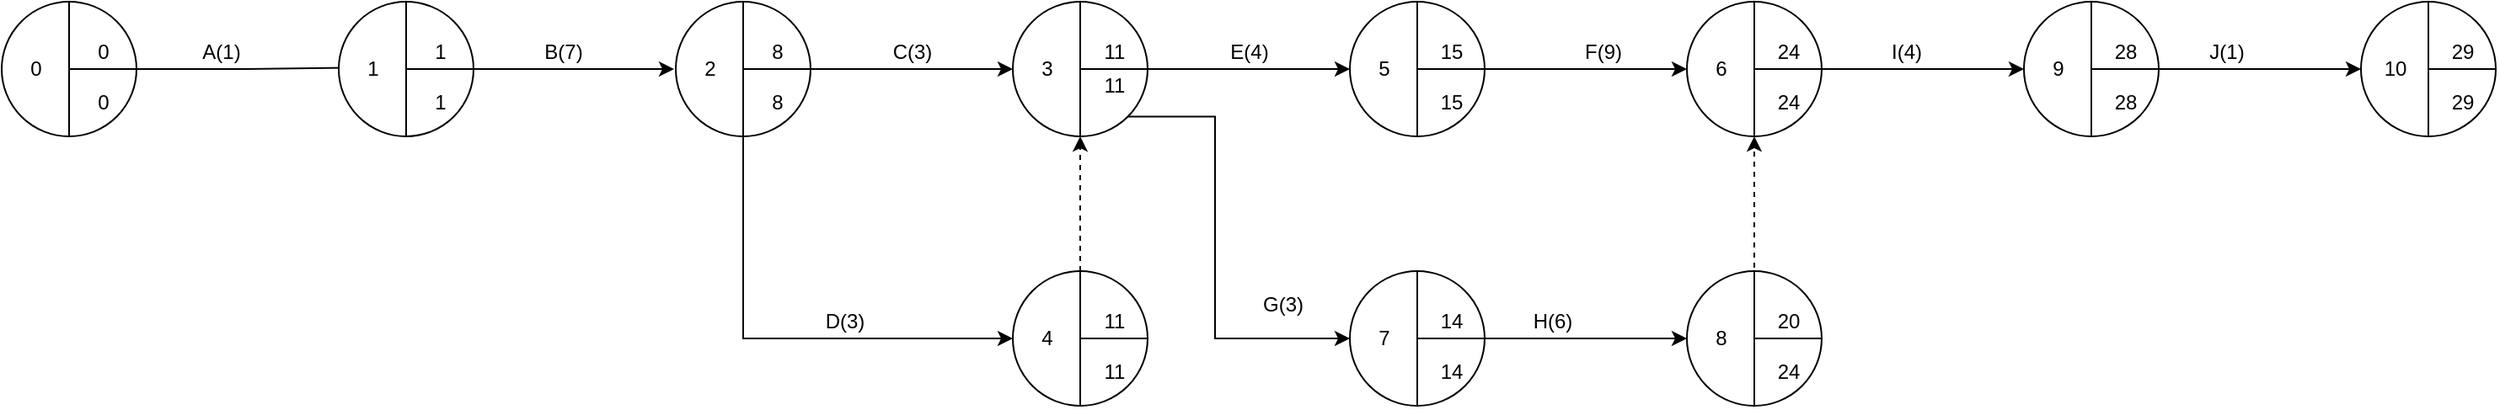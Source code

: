 <mxfile version="14.7.6" type="github">
  <diagram id="uu7FoybcivJgNdqltXZU" name="Page-1">
    <mxGraphModel dx="1485" dy="587" grid="1" gridSize="10" guides="1" tooltips="1" connect="1" arrows="1" fold="1" page="1" pageScale="1" pageWidth="827" pageHeight="1169" math="0" shadow="0">
      <root>
        <mxCell id="0" />
        <mxCell id="1" parent="0" />
        <mxCell id="RanTuXHVPCkJCCFHgyCo-37" style="edgeStyle=orthogonalEdgeStyle;rounded=0;orthogonalLoop=1;jettySize=auto;html=1;exitX=1;exitY=0.5;exitDx=0;exitDy=0;entryX=0.011;entryY=0.457;entryDx=0;entryDy=0;entryPerimeter=0;" edge="1" parent="1" source="RanTuXHVPCkJCCFHgyCo-1" target="RanTuXHVPCkJCCFHgyCo-12">
          <mxGeometry relative="1" as="geometry" />
        </mxCell>
        <mxCell id="RanTuXHVPCkJCCFHgyCo-1" value="" style="ellipse;whiteSpace=wrap;html=1;aspect=fixed;" vertex="1" parent="1">
          <mxGeometry x="80" y="80" width="80" height="80" as="geometry" />
        </mxCell>
        <mxCell id="RanTuXHVPCkJCCFHgyCo-2" value="" style="endArrow=none;html=1;entryX=0.5;entryY=0;entryDx=0;entryDy=0;exitX=0.5;exitY=1;exitDx=0;exitDy=0;" edge="1" parent="1" source="RanTuXHVPCkJCCFHgyCo-1" target="RanTuXHVPCkJCCFHgyCo-1">
          <mxGeometry width="50" height="50" relative="1" as="geometry">
            <mxPoint x="220" y="160" as="sourcePoint" />
            <mxPoint x="270" y="110" as="targetPoint" />
          </mxGeometry>
        </mxCell>
        <mxCell id="RanTuXHVPCkJCCFHgyCo-3" value="" style="endArrow=none;html=1;exitX=1;exitY=0.5;exitDx=0;exitDy=0;" edge="1" parent="1" source="RanTuXHVPCkJCCFHgyCo-1">
          <mxGeometry width="50" height="50" relative="1" as="geometry">
            <mxPoint x="190" y="150" as="sourcePoint" />
            <mxPoint x="120" y="120" as="targetPoint" />
          </mxGeometry>
        </mxCell>
        <mxCell id="RanTuXHVPCkJCCFHgyCo-4" value="0" style="text;html=1;align=center;verticalAlign=middle;resizable=0;points=[];autosize=1;strokeColor=none;" vertex="1" parent="1">
          <mxGeometry x="130" y="100" width="20" height="20" as="geometry" />
        </mxCell>
        <mxCell id="RanTuXHVPCkJCCFHgyCo-5" value="0" style="text;html=1;align=center;verticalAlign=middle;resizable=0;points=[];autosize=1;strokeColor=none;" vertex="1" parent="1">
          <mxGeometry x="130" y="130" width="20" height="20" as="geometry" />
        </mxCell>
        <mxCell id="RanTuXHVPCkJCCFHgyCo-6" value="0" style="text;html=1;align=center;verticalAlign=middle;resizable=0;points=[];autosize=1;strokeColor=none;" vertex="1" parent="1">
          <mxGeometry x="90" y="110" width="20" height="20" as="geometry" />
        </mxCell>
        <mxCell id="RanTuXHVPCkJCCFHgyCo-41" style="edgeStyle=orthogonalEdgeStyle;rounded=0;orthogonalLoop=1;jettySize=auto;html=1;exitX=1;exitY=0.5;exitDx=0;exitDy=0;" edge="1" parent="1" source="RanTuXHVPCkJCCFHgyCo-7">
          <mxGeometry relative="1" as="geometry">
            <mxPoint x="479" y="120" as="targetPoint" />
          </mxGeometry>
        </mxCell>
        <mxCell id="RanTuXHVPCkJCCFHgyCo-7" value="" style="ellipse;whiteSpace=wrap;html=1;aspect=fixed;" vertex="1" parent="1">
          <mxGeometry x="280" y="80" width="80" height="80" as="geometry" />
        </mxCell>
        <mxCell id="RanTuXHVPCkJCCFHgyCo-8" value="" style="endArrow=none;html=1;entryX=0.5;entryY=0;entryDx=0;entryDy=0;exitX=0.5;exitY=1;exitDx=0;exitDy=0;" edge="1" parent="1" source="RanTuXHVPCkJCCFHgyCo-7" target="RanTuXHVPCkJCCFHgyCo-7">
          <mxGeometry width="50" height="50" relative="1" as="geometry">
            <mxPoint x="420" y="160" as="sourcePoint" />
            <mxPoint x="470" y="110" as="targetPoint" />
          </mxGeometry>
        </mxCell>
        <mxCell id="RanTuXHVPCkJCCFHgyCo-9" value="" style="endArrow=none;html=1;exitX=1;exitY=0.5;exitDx=0;exitDy=0;" edge="1" parent="1" source="RanTuXHVPCkJCCFHgyCo-7">
          <mxGeometry width="50" height="50" relative="1" as="geometry">
            <mxPoint x="390" y="150" as="sourcePoint" />
            <mxPoint x="320" y="120" as="targetPoint" />
          </mxGeometry>
        </mxCell>
        <mxCell id="RanTuXHVPCkJCCFHgyCo-10" value="1" style="text;html=1;align=center;verticalAlign=middle;resizable=0;points=[];autosize=1;strokeColor=none;" vertex="1" parent="1">
          <mxGeometry x="330" y="100" width="20" height="20" as="geometry" />
        </mxCell>
        <mxCell id="RanTuXHVPCkJCCFHgyCo-11" value="1" style="text;html=1;align=center;verticalAlign=middle;resizable=0;points=[];autosize=1;strokeColor=none;" vertex="1" parent="1">
          <mxGeometry x="330" y="130" width="20" height="20" as="geometry" />
        </mxCell>
        <mxCell id="RanTuXHVPCkJCCFHgyCo-12" value="1" style="text;html=1;align=center;verticalAlign=middle;resizable=0;points=[];autosize=1;strokeColor=none;" vertex="1" parent="1">
          <mxGeometry x="290" y="110" width="20" height="20" as="geometry" />
        </mxCell>
        <mxCell id="RanTuXHVPCkJCCFHgyCo-62" style="edgeStyle=orthogonalEdgeStyle;rounded=0;orthogonalLoop=1;jettySize=auto;html=1;exitX=1;exitY=0.5;exitDx=0;exitDy=0;entryX=0;entryY=0.5;entryDx=0;entryDy=0;" edge="1" parent="1" source="RanTuXHVPCkJCCFHgyCo-13" target="RanTuXHVPCkJCCFHgyCo-50">
          <mxGeometry relative="1" as="geometry" />
        </mxCell>
        <mxCell id="RanTuXHVPCkJCCFHgyCo-63" style="edgeStyle=orthogonalEdgeStyle;rounded=0;orthogonalLoop=1;jettySize=auto;html=1;exitX=0.5;exitY=1;exitDx=0;exitDy=0;entryX=0;entryY=0.5;entryDx=0;entryDy=0;" edge="1" parent="1" source="RanTuXHVPCkJCCFHgyCo-13" target="RanTuXHVPCkJCCFHgyCo-56">
          <mxGeometry relative="1" as="geometry" />
        </mxCell>
        <mxCell id="RanTuXHVPCkJCCFHgyCo-13" value="" style="ellipse;whiteSpace=wrap;html=1;aspect=fixed;" vertex="1" parent="1">
          <mxGeometry x="480" y="80" width="80" height="80" as="geometry" />
        </mxCell>
        <mxCell id="RanTuXHVPCkJCCFHgyCo-14" value="" style="endArrow=none;html=1;entryX=0.5;entryY=0;entryDx=0;entryDy=0;exitX=0.5;exitY=1;exitDx=0;exitDy=0;" edge="1" parent="1" source="RanTuXHVPCkJCCFHgyCo-13" target="RanTuXHVPCkJCCFHgyCo-13">
          <mxGeometry width="50" height="50" relative="1" as="geometry">
            <mxPoint x="620" y="160" as="sourcePoint" />
            <mxPoint x="670" y="110" as="targetPoint" />
          </mxGeometry>
        </mxCell>
        <mxCell id="RanTuXHVPCkJCCFHgyCo-15" value="" style="endArrow=none;html=1;exitX=1;exitY=0.5;exitDx=0;exitDy=0;" edge="1" parent="1" source="RanTuXHVPCkJCCFHgyCo-13">
          <mxGeometry width="50" height="50" relative="1" as="geometry">
            <mxPoint x="590" y="150" as="sourcePoint" />
            <mxPoint x="520" y="120" as="targetPoint" />
          </mxGeometry>
        </mxCell>
        <mxCell id="RanTuXHVPCkJCCFHgyCo-16" value="8" style="text;html=1;align=center;verticalAlign=middle;resizable=0;points=[];autosize=1;strokeColor=none;" vertex="1" parent="1">
          <mxGeometry x="530" y="100" width="20" height="20" as="geometry" />
        </mxCell>
        <mxCell id="RanTuXHVPCkJCCFHgyCo-17" value="8" style="text;html=1;align=center;verticalAlign=middle;resizable=0;points=[];autosize=1;strokeColor=none;" vertex="1" parent="1">
          <mxGeometry x="530" y="130" width="20" height="20" as="geometry" />
        </mxCell>
        <mxCell id="RanTuXHVPCkJCCFHgyCo-18" value="2" style="text;html=1;align=center;verticalAlign=middle;resizable=0;points=[];autosize=1;strokeColor=none;" vertex="1" parent="1">
          <mxGeometry x="490" y="110" width="20" height="20" as="geometry" />
        </mxCell>
        <mxCell id="RanTuXHVPCkJCCFHgyCo-38" value="A(1)" style="text;html=1;align=center;verticalAlign=middle;resizable=0;points=[];autosize=1;strokeColor=none;" vertex="1" parent="1">
          <mxGeometry x="190" y="100" width="40" height="20" as="geometry" />
        </mxCell>
        <mxCell id="RanTuXHVPCkJCCFHgyCo-42" value="B(7)" style="text;html=1;align=center;verticalAlign=middle;resizable=0;points=[];autosize=1;strokeColor=none;" vertex="1" parent="1">
          <mxGeometry x="393" y="100" width="40" height="20" as="geometry" />
        </mxCell>
        <mxCell id="RanTuXHVPCkJCCFHgyCo-73" style="edgeStyle=orthogonalEdgeStyle;rounded=0;orthogonalLoop=1;jettySize=auto;html=1;exitX=1;exitY=0.5;exitDx=0;exitDy=0;entryX=0;entryY=0.5;entryDx=0;entryDy=0;" edge="1" parent="1" source="RanTuXHVPCkJCCFHgyCo-50" target="RanTuXHVPCkJCCFHgyCo-67">
          <mxGeometry relative="1" as="geometry" />
        </mxCell>
        <mxCell id="RanTuXHVPCkJCCFHgyCo-97" style="edgeStyle=orthogonalEdgeStyle;rounded=0;orthogonalLoop=1;jettySize=auto;html=1;exitX=1;exitY=1;exitDx=0;exitDy=0;entryX=0;entryY=0.5;entryDx=0;entryDy=0;" edge="1" parent="1" source="RanTuXHVPCkJCCFHgyCo-50" target="RanTuXHVPCkJCCFHgyCo-84">
          <mxGeometry relative="1" as="geometry">
            <mxPoint x="790" y="170" as="targetPoint" />
            <Array as="points">
              <mxPoint x="800" y="148" />
              <mxPoint x="800" y="280" />
            </Array>
          </mxGeometry>
        </mxCell>
        <mxCell id="RanTuXHVPCkJCCFHgyCo-50" value="" style="ellipse;whiteSpace=wrap;html=1;aspect=fixed;" vertex="1" parent="1">
          <mxGeometry x="680" y="80" width="80" height="80" as="geometry" />
        </mxCell>
        <mxCell id="RanTuXHVPCkJCCFHgyCo-51" value="" style="endArrow=none;html=1;entryX=0.5;entryY=0;entryDx=0;entryDy=0;exitX=0.5;exitY=1;exitDx=0;exitDy=0;" edge="1" parent="1" source="RanTuXHVPCkJCCFHgyCo-50" target="RanTuXHVPCkJCCFHgyCo-50">
          <mxGeometry width="50" height="50" relative="1" as="geometry">
            <mxPoint x="820" y="160" as="sourcePoint" />
            <mxPoint x="870" y="110" as="targetPoint" />
          </mxGeometry>
        </mxCell>
        <mxCell id="RanTuXHVPCkJCCFHgyCo-52" value="" style="endArrow=none;html=1;exitX=1;exitY=0.5;exitDx=0;exitDy=0;" edge="1" parent="1" source="RanTuXHVPCkJCCFHgyCo-50">
          <mxGeometry width="50" height="50" relative="1" as="geometry">
            <mxPoint x="790" y="150" as="sourcePoint" />
            <mxPoint x="720" y="120" as="targetPoint" />
          </mxGeometry>
        </mxCell>
        <mxCell id="RanTuXHVPCkJCCFHgyCo-53" value="11" style="text;html=1;align=center;verticalAlign=middle;resizable=0;points=[];autosize=1;strokeColor=none;" vertex="1" parent="1">
          <mxGeometry x="725" y="100" width="30" height="20" as="geometry" />
        </mxCell>
        <mxCell id="RanTuXHVPCkJCCFHgyCo-54" value="11" style="text;html=1;align=center;verticalAlign=middle;resizable=0;points=[];autosize=1;strokeColor=none;" vertex="1" parent="1">
          <mxGeometry x="725" y="120" width="30" height="20" as="geometry" />
        </mxCell>
        <mxCell id="RanTuXHVPCkJCCFHgyCo-55" value="3" style="text;html=1;align=center;verticalAlign=middle;resizable=0;points=[];autosize=1;strokeColor=none;" vertex="1" parent="1">
          <mxGeometry x="690" y="110" width="20" height="20" as="geometry" />
        </mxCell>
        <mxCell id="RanTuXHVPCkJCCFHgyCo-56" value="" style="ellipse;whiteSpace=wrap;html=1;aspect=fixed;" vertex="1" parent="1">
          <mxGeometry x="680" y="240" width="80" height="80" as="geometry" />
        </mxCell>
        <mxCell id="RanTuXHVPCkJCCFHgyCo-57" value="" style="endArrow=none;html=1;entryX=0.5;entryY=0;entryDx=0;entryDy=0;exitX=0.5;exitY=1;exitDx=0;exitDy=0;" edge="1" parent="1" source="RanTuXHVPCkJCCFHgyCo-56" target="RanTuXHVPCkJCCFHgyCo-56">
          <mxGeometry width="50" height="50" relative="1" as="geometry">
            <mxPoint x="820" y="320" as="sourcePoint" />
            <mxPoint x="870" y="270" as="targetPoint" />
          </mxGeometry>
        </mxCell>
        <mxCell id="RanTuXHVPCkJCCFHgyCo-58" value="" style="endArrow=none;html=1;exitX=1;exitY=0.5;exitDx=0;exitDy=0;" edge="1" parent="1" source="RanTuXHVPCkJCCFHgyCo-56">
          <mxGeometry width="50" height="50" relative="1" as="geometry">
            <mxPoint x="790" y="310" as="sourcePoint" />
            <mxPoint x="720" y="280" as="targetPoint" />
          </mxGeometry>
        </mxCell>
        <mxCell id="RanTuXHVPCkJCCFHgyCo-59" value="11" style="text;html=1;align=center;verticalAlign=middle;resizable=0;points=[];autosize=1;strokeColor=none;" vertex="1" parent="1">
          <mxGeometry x="725" y="260" width="30" height="20" as="geometry" />
        </mxCell>
        <mxCell id="RanTuXHVPCkJCCFHgyCo-60" value="11" style="text;html=1;align=center;verticalAlign=middle;resizable=0;points=[];autosize=1;strokeColor=none;" vertex="1" parent="1">
          <mxGeometry x="725" y="290" width="30" height="20" as="geometry" />
        </mxCell>
        <mxCell id="RanTuXHVPCkJCCFHgyCo-61" value="4" style="text;html=1;align=center;verticalAlign=middle;resizable=0;points=[];autosize=1;strokeColor=none;" vertex="1" parent="1">
          <mxGeometry x="690" y="270" width="20" height="20" as="geometry" />
        </mxCell>
        <mxCell id="RanTuXHVPCkJCCFHgyCo-64" value="C(3)" style="text;html=1;align=center;verticalAlign=middle;resizable=0;points=[];autosize=1;strokeColor=none;" vertex="1" parent="1">
          <mxGeometry x="600" y="100" width="40" height="20" as="geometry" />
        </mxCell>
        <mxCell id="RanTuXHVPCkJCCFHgyCo-65" value="D(3)" style="text;html=1;align=center;verticalAlign=middle;resizable=0;points=[];autosize=1;strokeColor=none;" vertex="1" parent="1">
          <mxGeometry x="560" y="260" width="40" height="20" as="geometry" />
        </mxCell>
        <mxCell id="RanTuXHVPCkJCCFHgyCo-66" value="" style="html=1;labelBackgroundColor=#ffffff;startArrow=none;startFill=0;startSize=6;endArrow=classic;endFill=1;endSize=6;jettySize=auto;orthogonalLoop=1;strokeWidth=1;dashed=1;fontSize=14;entryX=0.5;entryY=1;entryDx=0;entryDy=0;exitX=0.5;exitY=0;exitDx=0;exitDy=0;" edge="1" parent="1" source="RanTuXHVPCkJCCFHgyCo-56" target="RanTuXHVPCkJCCFHgyCo-50">
          <mxGeometry width="60" height="60" relative="1" as="geometry">
            <mxPoint x="620" y="230" as="sourcePoint" />
            <mxPoint x="680" y="170" as="targetPoint" />
          </mxGeometry>
        </mxCell>
        <mxCell id="RanTuXHVPCkJCCFHgyCo-81" style="edgeStyle=orthogonalEdgeStyle;rounded=0;orthogonalLoop=1;jettySize=auto;html=1;exitX=1;exitY=0.5;exitDx=0;exitDy=0;entryX=0;entryY=0.5;entryDx=0;entryDy=0;" edge="1" parent="1" source="RanTuXHVPCkJCCFHgyCo-67" target="RanTuXHVPCkJCCFHgyCo-75">
          <mxGeometry relative="1" as="geometry" />
        </mxCell>
        <mxCell id="RanTuXHVPCkJCCFHgyCo-67" value="" style="ellipse;whiteSpace=wrap;html=1;aspect=fixed;" vertex="1" parent="1">
          <mxGeometry x="880" y="80" width="80" height="80" as="geometry" />
        </mxCell>
        <mxCell id="RanTuXHVPCkJCCFHgyCo-68" value="" style="endArrow=none;html=1;entryX=0.5;entryY=0;entryDx=0;entryDy=0;exitX=0.5;exitY=1;exitDx=0;exitDy=0;" edge="1" parent="1" source="RanTuXHVPCkJCCFHgyCo-67" target="RanTuXHVPCkJCCFHgyCo-67">
          <mxGeometry width="50" height="50" relative="1" as="geometry">
            <mxPoint x="1020" y="160" as="sourcePoint" />
            <mxPoint x="1070" y="110" as="targetPoint" />
          </mxGeometry>
        </mxCell>
        <mxCell id="RanTuXHVPCkJCCFHgyCo-69" value="" style="endArrow=none;html=1;exitX=1;exitY=0.5;exitDx=0;exitDy=0;" edge="1" parent="1" source="RanTuXHVPCkJCCFHgyCo-67">
          <mxGeometry width="50" height="50" relative="1" as="geometry">
            <mxPoint x="990" y="150" as="sourcePoint" />
            <mxPoint x="920" y="120" as="targetPoint" />
          </mxGeometry>
        </mxCell>
        <mxCell id="RanTuXHVPCkJCCFHgyCo-70" value="15" style="text;html=1;align=center;verticalAlign=middle;resizable=0;points=[];autosize=1;strokeColor=none;" vertex="1" parent="1">
          <mxGeometry x="925" y="100" width="30" height="20" as="geometry" />
        </mxCell>
        <mxCell id="RanTuXHVPCkJCCFHgyCo-71" value="15" style="text;html=1;align=center;verticalAlign=middle;resizable=0;points=[];autosize=1;strokeColor=none;" vertex="1" parent="1">
          <mxGeometry x="925" y="130" width="30" height="20" as="geometry" />
        </mxCell>
        <mxCell id="RanTuXHVPCkJCCFHgyCo-72" value="5" style="text;html=1;align=center;verticalAlign=middle;resizable=0;points=[];autosize=1;strokeColor=none;" vertex="1" parent="1">
          <mxGeometry x="890" y="110" width="20" height="20" as="geometry" />
        </mxCell>
        <mxCell id="RanTuXHVPCkJCCFHgyCo-74" value="E(4)" style="text;html=1;align=center;verticalAlign=middle;resizable=0;points=[];autosize=1;strokeColor=none;" vertex="1" parent="1">
          <mxGeometry x="800" y="100" width="40" height="20" as="geometry" />
        </mxCell>
        <mxCell id="RanTuXHVPCkJCCFHgyCo-113" style="edgeStyle=orthogonalEdgeStyle;rounded=0;orthogonalLoop=1;jettySize=auto;html=1;exitX=1;exitY=0.5;exitDx=0;exitDy=0;entryX=0;entryY=0.5;entryDx=0;entryDy=0;" edge="1" parent="1" source="RanTuXHVPCkJCCFHgyCo-75" target="RanTuXHVPCkJCCFHgyCo-101">
          <mxGeometry relative="1" as="geometry" />
        </mxCell>
        <mxCell id="RanTuXHVPCkJCCFHgyCo-75" value="" style="ellipse;whiteSpace=wrap;html=1;aspect=fixed;" vertex="1" parent="1">
          <mxGeometry x="1080" y="80" width="80" height="80" as="geometry" />
        </mxCell>
        <mxCell id="RanTuXHVPCkJCCFHgyCo-76" value="" style="endArrow=none;html=1;entryX=0.5;entryY=0;entryDx=0;entryDy=0;exitX=0.5;exitY=1;exitDx=0;exitDy=0;" edge="1" parent="1" source="RanTuXHVPCkJCCFHgyCo-75" target="RanTuXHVPCkJCCFHgyCo-75">
          <mxGeometry width="50" height="50" relative="1" as="geometry">
            <mxPoint x="1220" y="160" as="sourcePoint" />
            <mxPoint x="1270" y="110" as="targetPoint" />
          </mxGeometry>
        </mxCell>
        <mxCell id="RanTuXHVPCkJCCFHgyCo-77" value="" style="endArrow=none;html=1;exitX=1;exitY=0.5;exitDx=0;exitDy=0;" edge="1" parent="1" source="RanTuXHVPCkJCCFHgyCo-75">
          <mxGeometry width="50" height="50" relative="1" as="geometry">
            <mxPoint x="1190" y="150" as="sourcePoint" />
            <mxPoint x="1120" y="120" as="targetPoint" />
          </mxGeometry>
        </mxCell>
        <mxCell id="RanTuXHVPCkJCCFHgyCo-78" value="24" style="text;html=1;align=center;verticalAlign=middle;resizable=0;points=[];autosize=1;strokeColor=none;" vertex="1" parent="1">
          <mxGeometry x="1125" y="100" width="30" height="20" as="geometry" />
        </mxCell>
        <mxCell id="RanTuXHVPCkJCCFHgyCo-79" value="24" style="text;html=1;align=center;verticalAlign=middle;resizable=0;points=[];autosize=1;strokeColor=none;" vertex="1" parent="1">
          <mxGeometry x="1125" y="130" width="30" height="20" as="geometry" />
        </mxCell>
        <mxCell id="RanTuXHVPCkJCCFHgyCo-80" value="6" style="text;html=1;align=center;verticalAlign=middle;resizable=0;points=[];autosize=1;strokeColor=none;" vertex="1" parent="1">
          <mxGeometry x="1090" y="110" width="20" height="20" as="geometry" />
        </mxCell>
        <mxCell id="RanTuXHVPCkJCCFHgyCo-82" value="F(9)" style="text;html=1;align=center;verticalAlign=middle;resizable=0;points=[];autosize=1;strokeColor=none;" vertex="1" parent="1">
          <mxGeometry x="1010" y="100" width="40" height="20" as="geometry" />
        </mxCell>
        <mxCell id="RanTuXHVPCkJCCFHgyCo-83" style="edgeStyle=orthogonalEdgeStyle;rounded=0;orthogonalLoop=1;jettySize=auto;html=1;exitX=1;exitY=0.5;exitDx=0;exitDy=0;entryX=0;entryY=0.5;entryDx=0;entryDy=0;" edge="1" parent="1" source="RanTuXHVPCkJCCFHgyCo-84" target="RanTuXHVPCkJCCFHgyCo-90">
          <mxGeometry relative="1" as="geometry" />
        </mxCell>
        <mxCell id="RanTuXHVPCkJCCFHgyCo-84" value="" style="ellipse;whiteSpace=wrap;html=1;aspect=fixed;" vertex="1" parent="1">
          <mxGeometry x="880" y="240" width="80" height="80" as="geometry" />
        </mxCell>
        <mxCell id="RanTuXHVPCkJCCFHgyCo-85" value="" style="endArrow=none;html=1;entryX=0.5;entryY=0;entryDx=0;entryDy=0;exitX=0.5;exitY=1;exitDx=0;exitDy=0;" edge="1" parent="1" source="RanTuXHVPCkJCCFHgyCo-84" target="RanTuXHVPCkJCCFHgyCo-84">
          <mxGeometry width="50" height="50" relative="1" as="geometry">
            <mxPoint x="1020" y="320" as="sourcePoint" />
            <mxPoint x="1070" y="270" as="targetPoint" />
          </mxGeometry>
        </mxCell>
        <mxCell id="RanTuXHVPCkJCCFHgyCo-86" value="" style="endArrow=none;html=1;exitX=1;exitY=0.5;exitDx=0;exitDy=0;" edge="1" parent="1" source="RanTuXHVPCkJCCFHgyCo-84">
          <mxGeometry width="50" height="50" relative="1" as="geometry">
            <mxPoint x="990" y="310" as="sourcePoint" />
            <mxPoint x="920" y="280" as="targetPoint" />
          </mxGeometry>
        </mxCell>
        <mxCell id="RanTuXHVPCkJCCFHgyCo-87" value="14" style="text;html=1;align=center;verticalAlign=middle;resizable=0;points=[];autosize=1;strokeColor=none;" vertex="1" parent="1">
          <mxGeometry x="925" y="260" width="30" height="20" as="geometry" />
        </mxCell>
        <mxCell id="RanTuXHVPCkJCCFHgyCo-88" value="14" style="text;html=1;align=center;verticalAlign=middle;resizable=0;points=[];autosize=1;strokeColor=none;" vertex="1" parent="1">
          <mxGeometry x="925" y="290" width="30" height="20" as="geometry" />
        </mxCell>
        <mxCell id="RanTuXHVPCkJCCFHgyCo-89" value="7" style="text;html=1;align=center;verticalAlign=middle;resizable=0;points=[];autosize=1;strokeColor=none;" vertex="1" parent="1">
          <mxGeometry x="890" y="270" width="20" height="20" as="geometry" />
        </mxCell>
        <mxCell id="RanTuXHVPCkJCCFHgyCo-90" value="" style="ellipse;whiteSpace=wrap;html=1;aspect=fixed;" vertex="1" parent="1">
          <mxGeometry x="1080" y="240" width="80" height="80" as="geometry" />
        </mxCell>
        <mxCell id="RanTuXHVPCkJCCFHgyCo-91" value="" style="endArrow=none;html=1;entryX=0.5;entryY=0;entryDx=0;entryDy=0;exitX=0.5;exitY=1;exitDx=0;exitDy=0;" edge="1" parent="1" source="RanTuXHVPCkJCCFHgyCo-90" target="RanTuXHVPCkJCCFHgyCo-90">
          <mxGeometry width="50" height="50" relative="1" as="geometry">
            <mxPoint x="1220" y="320" as="sourcePoint" />
            <mxPoint x="1270" y="270" as="targetPoint" />
          </mxGeometry>
        </mxCell>
        <mxCell id="RanTuXHVPCkJCCFHgyCo-92" value="" style="endArrow=none;html=1;exitX=1;exitY=0.5;exitDx=0;exitDy=0;" edge="1" parent="1" source="RanTuXHVPCkJCCFHgyCo-90">
          <mxGeometry width="50" height="50" relative="1" as="geometry">
            <mxPoint x="1190" y="310" as="sourcePoint" />
            <mxPoint x="1120" y="280" as="targetPoint" />
          </mxGeometry>
        </mxCell>
        <mxCell id="RanTuXHVPCkJCCFHgyCo-93" value="20" style="text;html=1;align=center;verticalAlign=middle;resizable=0;points=[];autosize=1;strokeColor=none;" vertex="1" parent="1">
          <mxGeometry x="1125" y="260" width="30" height="20" as="geometry" />
        </mxCell>
        <mxCell id="RanTuXHVPCkJCCFHgyCo-94" value="24" style="text;html=1;align=center;verticalAlign=middle;resizable=0;points=[];autosize=1;strokeColor=none;" vertex="1" parent="1">
          <mxGeometry x="1125" y="290" width="30" height="20" as="geometry" />
        </mxCell>
        <mxCell id="RanTuXHVPCkJCCFHgyCo-95" value="8" style="text;html=1;align=center;verticalAlign=middle;resizable=0;points=[];autosize=1;strokeColor=none;" vertex="1" parent="1">
          <mxGeometry x="1090" y="270" width="20" height="20" as="geometry" />
        </mxCell>
        <mxCell id="RanTuXHVPCkJCCFHgyCo-98" value="G(3)" style="text;html=1;align=center;verticalAlign=middle;resizable=0;points=[];autosize=1;strokeColor=none;" vertex="1" parent="1">
          <mxGeometry x="820" y="250" width="40" height="20" as="geometry" />
        </mxCell>
        <mxCell id="RanTuXHVPCkJCCFHgyCo-99" value="H(6)" style="text;html=1;align=center;verticalAlign=middle;resizable=0;points=[];autosize=1;strokeColor=none;" vertex="1" parent="1">
          <mxGeometry x="980" y="260" width="40" height="20" as="geometry" />
        </mxCell>
        <mxCell id="RanTuXHVPCkJCCFHgyCo-100" value="" style="html=1;labelBackgroundColor=#ffffff;startArrow=none;startFill=0;startSize=6;endArrow=classic;endFill=1;endSize=6;jettySize=auto;orthogonalLoop=1;strokeWidth=1;dashed=1;fontSize=14;entryX=0.5;entryY=1;entryDx=0;entryDy=0;" edge="1" parent="1" target="RanTuXHVPCkJCCFHgyCo-75">
          <mxGeometry width="60" height="60" relative="1" as="geometry">
            <mxPoint x="1120" y="250" as="sourcePoint" />
            <mxPoint x="730" y="170" as="targetPoint" />
          </mxGeometry>
        </mxCell>
        <mxCell id="RanTuXHVPCkJCCFHgyCo-115" style="edgeStyle=orthogonalEdgeStyle;rounded=0;orthogonalLoop=1;jettySize=auto;html=1;exitX=1;exitY=0.5;exitDx=0;exitDy=0;entryX=0;entryY=0.5;entryDx=0;entryDy=0;" edge="1" parent="1" source="RanTuXHVPCkJCCFHgyCo-101" target="RanTuXHVPCkJCCFHgyCo-107">
          <mxGeometry relative="1" as="geometry" />
        </mxCell>
        <mxCell id="RanTuXHVPCkJCCFHgyCo-101" value="" style="ellipse;whiteSpace=wrap;html=1;aspect=fixed;" vertex="1" parent="1">
          <mxGeometry x="1280" y="80" width="80" height="80" as="geometry" />
        </mxCell>
        <mxCell id="RanTuXHVPCkJCCFHgyCo-102" value="" style="endArrow=none;html=1;entryX=0.5;entryY=0;entryDx=0;entryDy=0;exitX=0.5;exitY=1;exitDx=0;exitDy=0;" edge="1" parent="1" source="RanTuXHVPCkJCCFHgyCo-101" target="RanTuXHVPCkJCCFHgyCo-101">
          <mxGeometry width="50" height="50" relative="1" as="geometry">
            <mxPoint x="1420" y="160" as="sourcePoint" />
            <mxPoint x="1470" y="110" as="targetPoint" />
          </mxGeometry>
        </mxCell>
        <mxCell id="RanTuXHVPCkJCCFHgyCo-103" value="" style="endArrow=none;html=1;exitX=1;exitY=0.5;exitDx=0;exitDy=0;" edge="1" parent="1" source="RanTuXHVPCkJCCFHgyCo-101">
          <mxGeometry width="50" height="50" relative="1" as="geometry">
            <mxPoint x="1390" y="150" as="sourcePoint" />
            <mxPoint x="1320" y="120" as="targetPoint" />
          </mxGeometry>
        </mxCell>
        <mxCell id="RanTuXHVPCkJCCFHgyCo-104" value="28" style="text;html=1;align=center;verticalAlign=middle;resizable=0;points=[];autosize=1;strokeColor=none;" vertex="1" parent="1">
          <mxGeometry x="1325" y="100" width="30" height="20" as="geometry" />
        </mxCell>
        <mxCell id="RanTuXHVPCkJCCFHgyCo-105" value="28" style="text;html=1;align=center;verticalAlign=middle;resizable=0;points=[];autosize=1;strokeColor=none;" vertex="1" parent="1">
          <mxGeometry x="1325" y="130" width="30" height="20" as="geometry" />
        </mxCell>
        <mxCell id="RanTuXHVPCkJCCFHgyCo-106" value="9" style="text;html=1;align=center;verticalAlign=middle;resizable=0;points=[];autosize=1;strokeColor=none;" vertex="1" parent="1">
          <mxGeometry x="1290" y="110" width="20" height="20" as="geometry" />
        </mxCell>
        <mxCell id="RanTuXHVPCkJCCFHgyCo-107" value="" style="ellipse;whiteSpace=wrap;html=1;aspect=fixed;" vertex="1" parent="1">
          <mxGeometry x="1480" y="80" width="80" height="80" as="geometry" />
        </mxCell>
        <mxCell id="RanTuXHVPCkJCCFHgyCo-108" value="" style="endArrow=none;html=1;entryX=0.5;entryY=0;entryDx=0;entryDy=0;exitX=0.5;exitY=1;exitDx=0;exitDy=0;" edge="1" parent="1" source="RanTuXHVPCkJCCFHgyCo-107" target="RanTuXHVPCkJCCFHgyCo-107">
          <mxGeometry width="50" height="50" relative="1" as="geometry">
            <mxPoint x="1620" y="160" as="sourcePoint" />
            <mxPoint x="1670" y="110" as="targetPoint" />
          </mxGeometry>
        </mxCell>
        <mxCell id="RanTuXHVPCkJCCFHgyCo-109" value="" style="endArrow=none;html=1;exitX=1;exitY=0.5;exitDx=0;exitDy=0;" edge="1" parent="1" source="RanTuXHVPCkJCCFHgyCo-107">
          <mxGeometry width="50" height="50" relative="1" as="geometry">
            <mxPoint x="1590" y="150" as="sourcePoint" />
            <mxPoint x="1520" y="120" as="targetPoint" />
          </mxGeometry>
        </mxCell>
        <mxCell id="RanTuXHVPCkJCCFHgyCo-110" value="29" style="text;html=1;align=center;verticalAlign=middle;resizable=0;points=[];autosize=1;strokeColor=none;" vertex="1" parent="1">
          <mxGeometry x="1525" y="100" width="30" height="20" as="geometry" />
        </mxCell>
        <mxCell id="RanTuXHVPCkJCCFHgyCo-111" value="29" style="text;html=1;align=center;verticalAlign=middle;resizable=0;points=[];autosize=1;strokeColor=none;" vertex="1" parent="1">
          <mxGeometry x="1525" y="130" width="30" height="20" as="geometry" />
        </mxCell>
        <mxCell id="RanTuXHVPCkJCCFHgyCo-112" value="10" style="text;html=1;align=center;verticalAlign=middle;resizable=0;points=[];autosize=1;strokeColor=none;" vertex="1" parent="1">
          <mxGeometry x="1485" y="110" width="30" height="20" as="geometry" />
        </mxCell>
        <mxCell id="RanTuXHVPCkJCCFHgyCo-114" value="I(4)" style="text;html=1;align=center;verticalAlign=middle;resizable=0;points=[];autosize=1;strokeColor=none;" vertex="1" parent="1">
          <mxGeometry x="1195" y="100" width="30" height="20" as="geometry" />
        </mxCell>
        <mxCell id="RanTuXHVPCkJCCFHgyCo-116" value="J(1)" style="text;html=1;align=center;verticalAlign=middle;resizable=0;points=[];autosize=1;strokeColor=none;" vertex="1" parent="1">
          <mxGeometry x="1380" y="100" width="40" height="20" as="geometry" />
        </mxCell>
      </root>
    </mxGraphModel>
  </diagram>
</mxfile>
